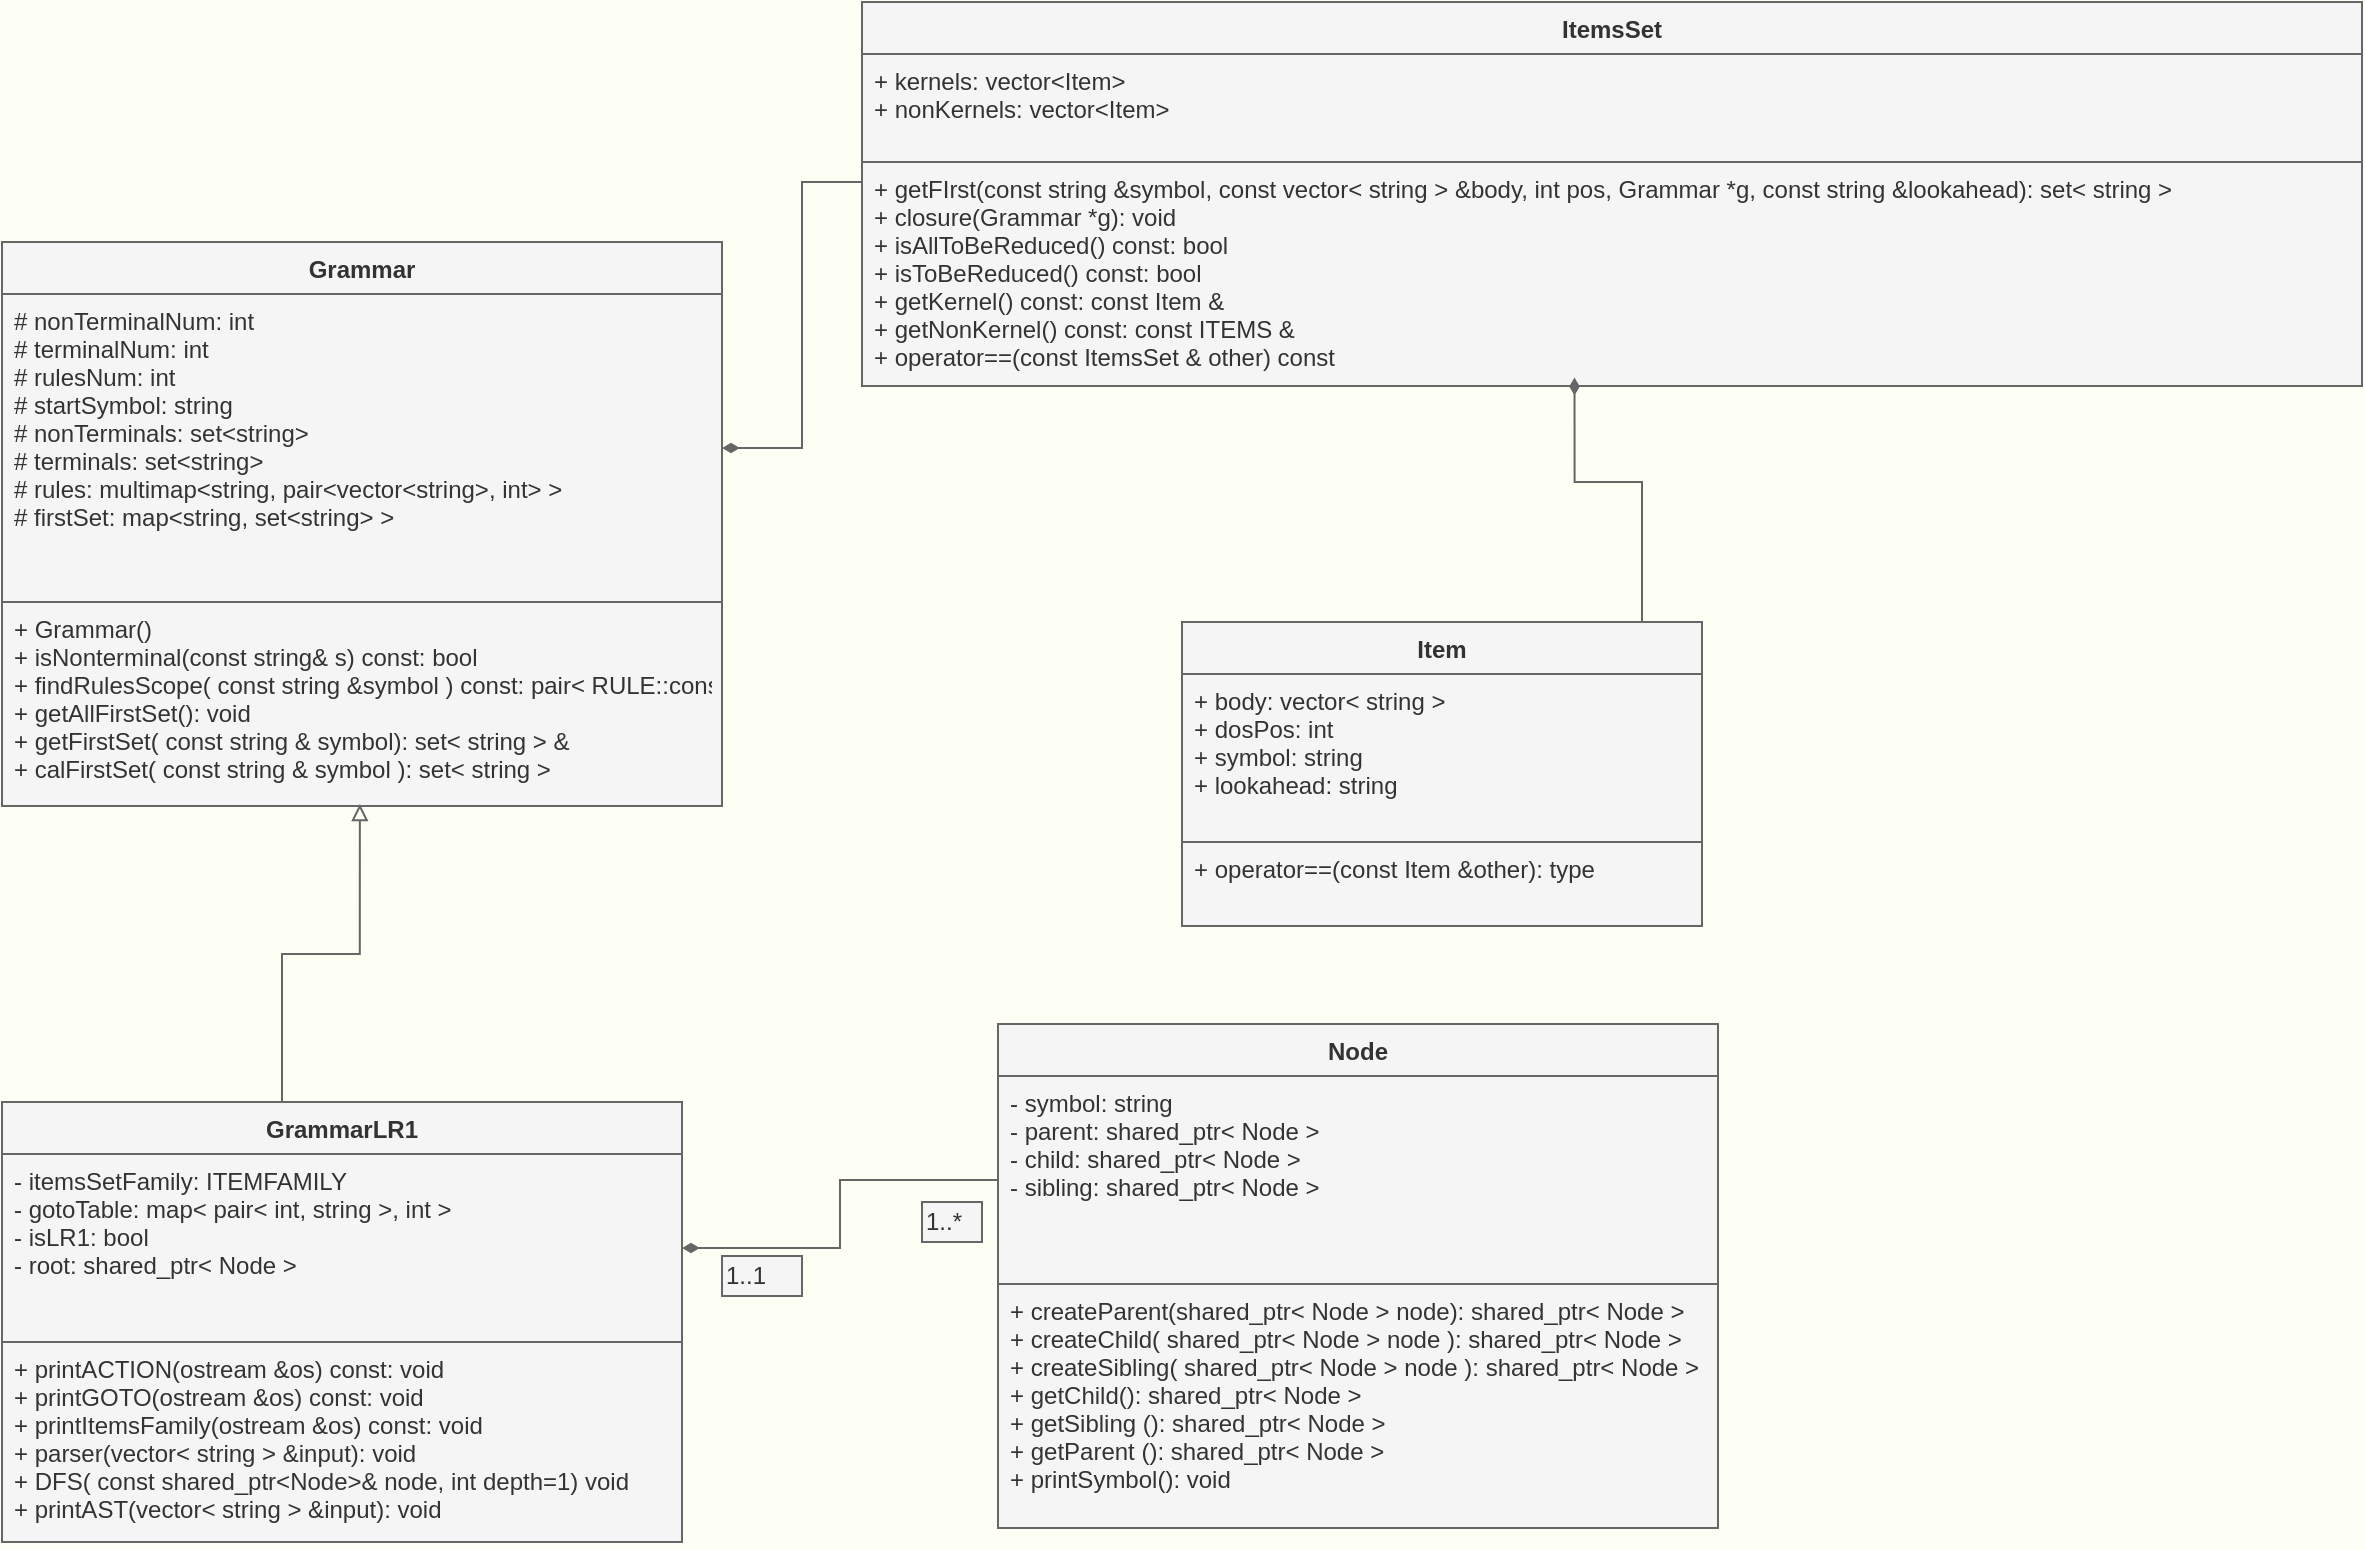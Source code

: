 <mxfile pages="1">
    <diagram id="tdGZ8Fy5bz3L3z832wV6" name="第 1 页">
        <mxGraphModel dx="1725" dy="1849" grid="1" gridSize="10" guides="1" tooltips="1" connect="1" arrows="1" fold="1" page="1" pageScale="1" pageWidth="827" pageHeight="1169" background="#FDFFF5" math="0" shadow="0">
            <root>
                <mxCell id="0"/>
                <mxCell id="1" parent="0"/>
                <mxCell id="10" value="Node" style="swimlane;fontStyle=1;align=center;verticalAlign=top;childLayout=stackLayout;horizontal=1;startSize=26;horizontalStack=0;resizeParent=1;resizeParentMax=0;resizeLast=0;collapsible=1;marginBottom=0;fillColor=#f5f5f5;strokeColor=#666666;fontColor=#333333;" parent="1" vertex="1">
                    <mxGeometry x="358" y="141" width="360" height="252" as="geometry"/>
                </mxCell>
                <mxCell id="11" value="- symbol: string&#10;- parent: shared_ptr&lt; Node &gt;&#10;- child: shared_ptr&lt; Node &gt;&#10;- sibling: shared_ptr&lt; Node &gt;" style="text;align=left;verticalAlign=top;spacingLeft=4;spacingRight=4;overflow=hidden;rotatable=0;points=[[0,0.5],[1,0.5]];portConstraint=eastwest;fillColor=#f5f5f5;strokeColor=#666666;fontColor=#333333;" parent="10" vertex="1">
                    <mxGeometry y="26" width="360" height="104" as="geometry"/>
                </mxCell>
                <mxCell id="13" value="+ createParent(shared_ptr&lt; Node &gt; node): shared_ptr&lt; Node &gt;&#10;+ createChild( shared_ptr&lt; Node &gt; node ): shared_ptr&lt; Node &gt;&#10;+ createSibling( shared_ptr&lt; Node &gt; node ): shared_ptr&lt; Node &gt;&#10;+ getChild(): shared_ptr&lt; Node &gt; &#10;+ getSibling (): shared_ptr&lt; Node &gt;&#10;+ getParent (): shared_ptr&lt; Node &gt;&#10;+ printSymbol(): void" style="text;align=left;verticalAlign=top;spacingLeft=4;spacingRight=4;overflow=hidden;rotatable=0;points=[[0,0.5],[1,0.5]];portConstraint=eastwest;fillColor=#f5f5f5;strokeColor=#666666;fontColor=#333333;" parent="10" vertex="1">
                    <mxGeometry y="130" width="360" height="122" as="geometry"/>
                </mxCell>
                <mxCell id="14" style="edgeStyle=orthogonalEdgeStyle;rounded=0;orthogonalLoop=1;jettySize=auto;html=1;exitX=0;exitY=0.5;exitDx=0;exitDy=0;entryX=1;entryY=0.5;entryDx=0;entryDy=0;endArrow=diamondThin;endFill=1;fillColor=#f5f5f5;strokeColor=#666666;" parent="1" source="11" target="26" edge="1">
                    <mxGeometry relative="1" as="geometry">
                        <mxPoint x="250" y="200" as="targetPoint"/>
                    </mxGeometry>
                </mxCell>
                <mxCell id="16" value="Grammar" style="swimlane;fontStyle=1;align=center;verticalAlign=top;childLayout=stackLayout;horizontal=1;startSize=26;horizontalStack=0;resizeParent=1;resizeParentMax=0;resizeLast=0;collapsible=1;marginBottom=0;fillColor=#f5f5f5;strokeColor=#666666;fontColor=#333333;" parent="1" vertex="1">
                    <mxGeometry x="-140" y="-250" width="360" height="282" as="geometry"/>
                </mxCell>
                <mxCell id="17" value="# nonTerminalNum: int&#10;# terminalNum: int&#10;# rulesNum: int&#10;# startSymbol: string&#10;# nonTerminals: set&lt;string&gt;&#10;# terminals: set&lt;string&gt;&#10;# rules: multimap&lt;string, pair&lt;vector&lt;string&gt;, int&gt; &gt;&#10;# firstSet: map&lt;string, set&lt;string&gt; &gt;" style="text;align=left;verticalAlign=top;spacingLeft=4;spacingRight=4;overflow=hidden;rotatable=0;points=[[0,0.5],[1,0.5]];portConstraint=eastwest;fillColor=#f5f5f5;strokeColor=#666666;fontColor=#333333;" parent="16" vertex="1">
                    <mxGeometry y="26" width="360" height="154" as="geometry"/>
                </mxCell>
                <mxCell id="19" value="+  Grammar()&#10;+ isNonterminal(const string&amp; s) const: bool&#10;+ findRulesScope( const string &amp;symbol ) const: pair&lt; RULE::const_iterator, RULE::const_iterator &gt;&#10;+ getAllFirstSet(): void&#10;+ getFirstSet( const string &amp; symbol): set&lt; string &gt; &amp;&#10;+ calFirstSet( const string &amp; symbol ): set&lt; string &gt;" style="text;align=left;verticalAlign=top;spacingLeft=4;spacingRight=4;overflow=hidden;rotatable=0;points=[[0,0.5],[1,0.5]];portConstraint=eastwest;fillColor=#f5f5f5;strokeColor=#666666;fontColor=#333333;" parent="16" vertex="1">
                    <mxGeometry y="180" width="360" height="102" as="geometry"/>
                </mxCell>
                <mxCell id="29" style="edgeStyle=orthogonalEdgeStyle;rounded=0;orthogonalLoop=1;jettySize=auto;html=1;exitX=0.5;exitY=0;exitDx=0;exitDy=0;entryX=0.497;entryY=0.99;entryDx=0;entryDy=0;entryPerimeter=0;endArrow=block;endFill=0;fillColor=#f5f5f5;strokeColor=#666666;" parent="1" source="25" target="19" edge="1">
                    <mxGeometry relative="1" as="geometry">
                        <Array as="points">
                            <mxPoint y="180"/>
                            <mxPoint y="106"/>
                            <mxPoint x="39" y="106"/>
                        </Array>
                    </mxGeometry>
                </mxCell>
                <mxCell id="25" value="GrammarLR1" style="swimlane;fontStyle=1;align=center;verticalAlign=top;childLayout=stackLayout;horizontal=1;startSize=26;horizontalStack=0;resizeParent=1;resizeParentMax=0;resizeLast=0;collapsible=1;marginBottom=0;fillColor=#f5f5f5;strokeColor=#666666;fontColor=#333333;" parent="1" vertex="1">
                    <mxGeometry x="-140" y="180" width="340" height="220" as="geometry"/>
                </mxCell>
                <mxCell id="26" value="-  itemsSetFamily: ITEMFAMILY&#10;- gotoTable: map&lt; pair&lt; int, string &gt;, int &gt; &#10;- isLR1: bool&#10;- root: shared_ptr&lt; Node &gt;" style="text;align=left;verticalAlign=top;spacingLeft=4;spacingRight=4;overflow=hidden;rotatable=0;points=[[0,0.5],[1,0.5]];portConstraint=eastwest;fillColor=#f5f5f5;strokeColor=#666666;fontColor=#333333;" parent="25" vertex="1">
                    <mxGeometry y="26" width="340" height="94" as="geometry"/>
                </mxCell>
                <mxCell id="28" value="+ printACTION(ostream &amp;os) const: void&#10;+ printGOTO(ostream &amp;os) const: void&#10;+ printItemsFamily(ostream &amp;os) const: void&#10;+ parser(vector&lt; string &gt; &amp;input): void&#10;+ DFS( const shared_ptr&lt;Node&gt;&amp; node, int depth=1) void&#10;+ printAST(vector&lt; string &gt; &amp;input): void" style="text;align=left;verticalAlign=top;spacingLeft=4;spacingRight=4;overflow=hidden;rotatable=0;points=[[0,0.5],[1,0.5]];portConstraint=eastwest;fillColor=#f5f5f5;strokeColor=#666666;fontColor=#333333;" parent="25" vertex="1">
                    <mxGeometry y="120" width="340" height="100" as="geometry"/>
                </mxCell>
                <mxCell id="30" value="1..1" style="text;html=1;resizable=0;points=[];autosize=1;align=left;verticalAlign=top;spacingTop=-4;fillColor=#f5f5f5;strokeColor=#666666;fontColor=#333333;" parent="1" vertex="1">
                    <mxGeometry x="220" y="257" width="40" height="20" as="geometry"/>
                </mxCell>
                <mxCell id="31" value="1..*" style="text;html=1;resizable=0;points=[];autosize=1;align=left;verticalAlign=top;spacingTop=-4;fillColor=#f5f5f5;strokeColor=#666666;fontColor=#333333;" parent="1" vertex="1">
                    <mxGeometry x="320" y="230" width="30" height="20" as="geometry"/>
                </mxCell>
                <mxCell id="32" value="ItemsSet" style="swimlane;fontStyle=1;align=center;verticalAlign=top;childLayout=stackLayout;horizontal=1;startSize=26;horizontalStack=0;resizeParent=1;resizeParentMax=0;resizeLast=0;collapsible=1;marginBottom=0;fillColor=#f5f5f5;strokeColor=#666666;fontColor=#333333;" parent="1" vertex="1">
                    <mxGeometry x="290" y="-370" width="750" height="192" as="geometry"/>
                </mxCell>
                <mxCell id="33" value="+ kernels: vector&lt;Item&gt;&#10;+ nonKernels: vector&lt;Item&gt;" style="text;strokeColor=#666666;fillColor=#f5f5f5;align=left;verticalAlign=top;spacingLeft=4;spacingRight=4;overflow=hidden;rotatable=0;points=[[0,0.5],[1,0.5]];portConstraint=eastwest;fontColor=#333333;" parent="32" vertex="1">
                    <mxGeometry y="26" width="750" height="54" as="geometry"/>
                </mxCell>
                <mxCell id="35" value="+ getFIrst(const string &amp;symbol, const vector&lt; string &gt; &amp;body, int pos, Grammar *g, const string &amp;lookahead): set&lt; string &gt; &#10;+ closure(Grammar *g): void&#10;+ isAllToBeReduced() const: bool &#10;+ isToBeReduced() const: bool&#10;+ getKernel() const: const Item &amp;&#10;+ getNonKernel() const: const ITEMS &amp;&#10;+ operator==(const ItemsSet &amp; other) const" style="text;strokeColor=#666666;fillColor=#f5f5f5;align=left;verticalAlign=top;spacingLeft=4;spacingRight=4;overflow=hidden;rotatable=0;points=[[0,0.5],[1,0.5]];portConstraint=eastwest;fontColor=#333333;" parent="32" vertex="1">
                    <mxGeometry y="80" width="750" height="112" as="geometry"/>
                </mxCell>
                <mxCell id="40" style="edgeStyle=orthogonalEdgeStyle;rounded=0;orthogonalLoop=1;jettySize=auto;html=1;exitX=0.5;exitY=0;exitDx=0;exitDy=0;entryX=0.475;entryY=0.962;entryDx=0;entryDy=0;entryPerimeter=0;endArrow=diamondThin;endFill=1;fillColor=#f5f5f5;strokeColor=#666666;" parent="1" source="36" target="35" edge="1">
                    <mxGeometry relative="1" as="geometry">
                        <Array as="points">
                            <mxPoint x="680" y="-60"/>
                            <mxPoint x="680" y="-130"/>
                            <mxPoint x="646" y="-130"/>
                        </Array>
                    </mxGeometry>
                </mxCell>
                <mxCell id="36" value="Item" style="swimlane;fontStyle=1;align=center;verticalAlign=top;childLayout=stackLayout;horizontal=1;startSize=26;horizontalStack=0;resizeParent=1;resizeParentMax=0;resizeLast=0;collapsible=1;marginBottom=0;fillColor=#f5f5f5;strokeColor=#666666;fontColor=#333333;" parent="1" vertex="1">
                    <mxGeometry x="450" y="-60" width="260" height="152" as="geometry"/>
                </mxCell>
                <mxCell id="37" value="+ body: vector&lt; string &gt; &#10;+ dosPos: int&#10;+ symbol: string&#10;+ lookahead: string" style="text;align=left;verticalAlign=top;spacingLeft=4;spacingRight=4;overflow=hidden;rotatable=0;points=[[0,0.5],[1,0.5]];portConstraint=eastwest;fillColor=#f5f5f5;strokeColor=#666666;fontColor=#333333;" parent="36" vertex="1">
                    <mxGeometry y="26" width="260" height="84" as="geometry"/>
                </mxCell>
                <mxCell id="39" value="+ operator==(const Item &amp;other): type" style="text;align=left;verticalAlign=top;spacingLeft=4;spacingRight=4;overflow=hidden;rotatable=0;points=[[0,0.5],[1,0.5]];portConstraint=eastwest;fillColor=#f5f5f5;strokeColor=#666666;fontColor=#333333;" parent="36" vertex="1">
                    <mxGeometry y="110" width="260" height="42" as="geometry"/>
                </mxCell>
                <mxCell id="42" style="edgeStyle=orthogonalEdgeStyle;rounded=0;orthogonalLoop=1;jettySize=auto;html=1;exitX=0;exitY=0.5;exitDx=0;exitDy=0;entryX=1;entryY=0.5;entryDx=0;entryDy=0;endArrow=diamondThin;endFill=1;fillColor=#f5f5f5;strokeColor=#666666;" parent="1" source="33" target="17" edge="1">
                    <mxGeometry relative="1" as="geometry">
                        <Array as="points">
                            <mxPoint x="290" y="-280"/>
                            <mxPoint x="260" y="-280"/>
                            <mxPoint x="260" y="-147"/>
                        </Array>
                    </mxGeometry>
                </mxCell>
            </root>
        </mxGraphModel>
    </diagram>
</mxfile>
